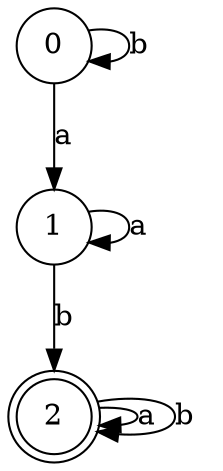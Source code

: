 digraph { 
node [shape = doublecircle]; 2 ;
node [shape = circle]; 
0 -> 1 [ label="a", weigth="0.6"]; 
0 -> 0 [ label="b", weigth="0.6"]; 
1 -> 2 [ label="b", weigth="0.6"]; 
1 -> 1 [ label="a", weigth="0.6"]; 
2 -> 2 [ label="a", weigth="0.6"]; 
2 -> 2 [ label="b", weigth="0.6"]; 
}